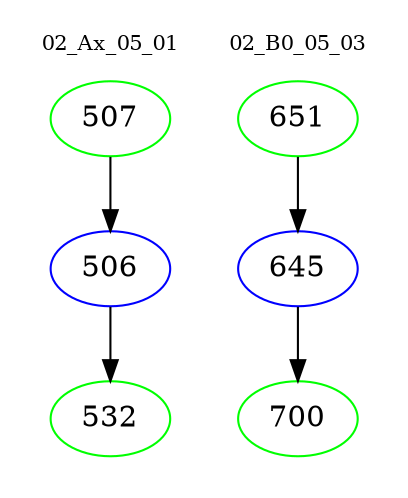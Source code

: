 digraph{
subgraph cluster_0 {
color = white
label = "02_Ax_05_01";
fontsize=10;
T0_507 [label="507", color="green"]
T0_507 -> T0_506 [color="black"]
T0_506 [label="506", color="blue"]
T0_506 -> T0_532 [color="black"]
T0_532 [label="532", color="green"]
}
subgraph cluster_1 {
color = white
label = "02_B0_05_03";
fontsize=10;
T1_651 [label="651", color="green"]
T1_651 -> T1_645 [color="black"]
T1_645 [label="645", color="blue"]
T1_645 -> T1_700 [color="black"]
T1_700 [label="700", color="green"]
}
}
